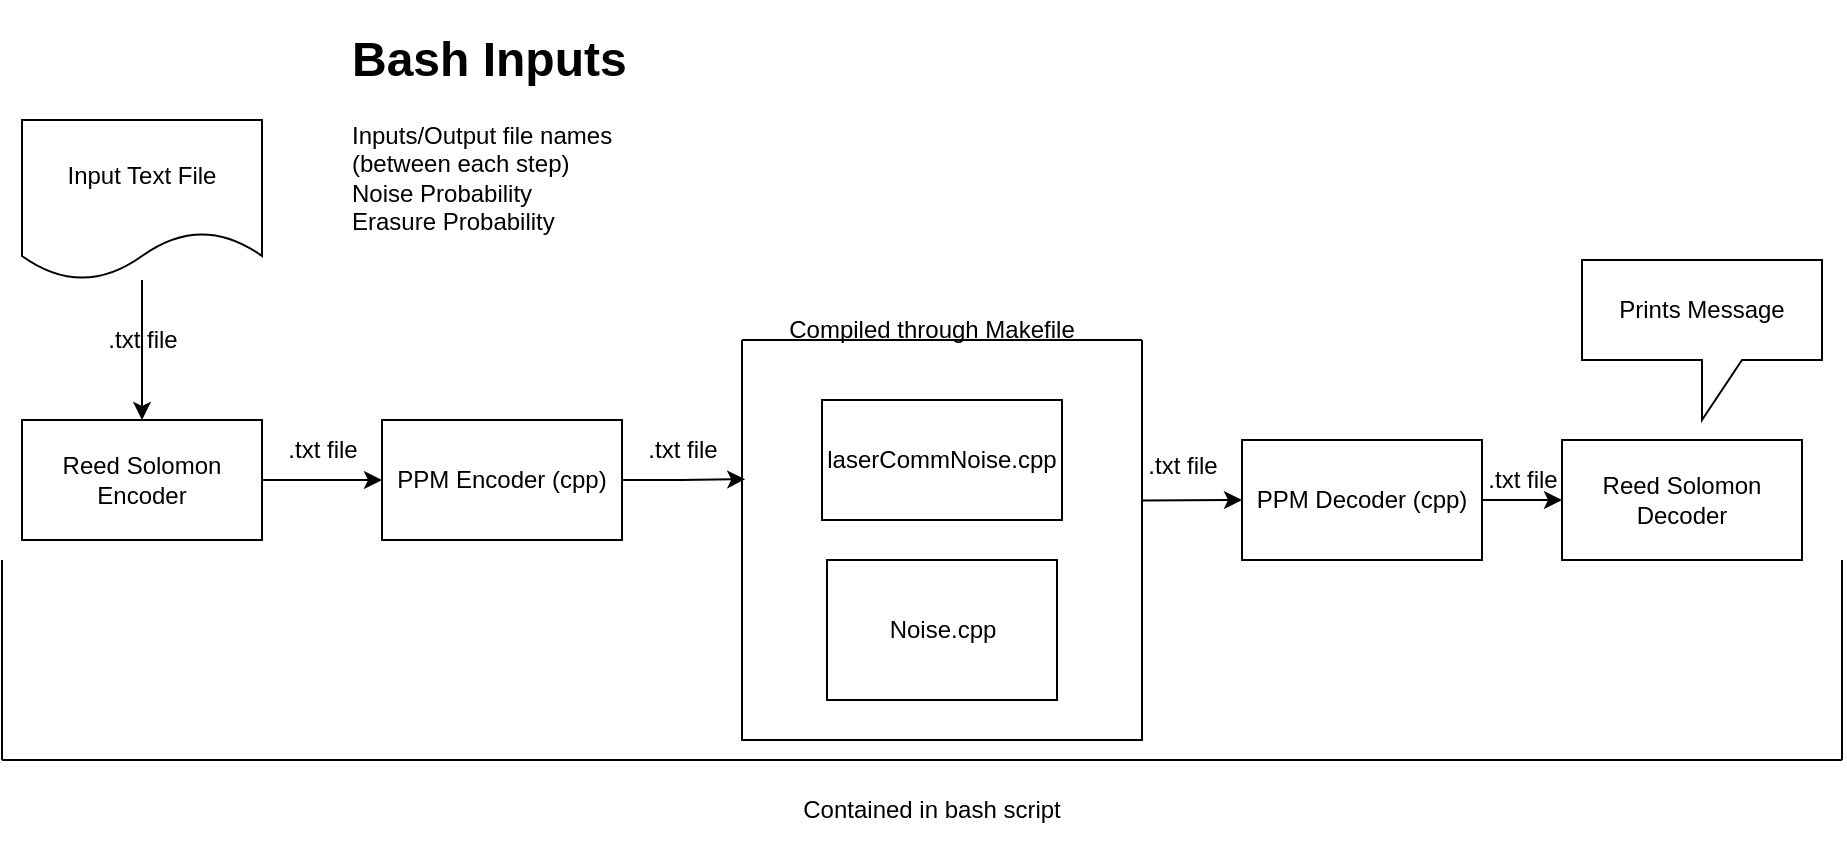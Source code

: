 <mxfile version="24.0.2" type="device">
  <diagram name="Page-1" id="PzGOungtD1wFVOycZ3Oy">
    <mxGraphModel dx="829" dy="495" grid="1" gridSize="10" guides="1" tooltips="1" connect="1" arrows="1" fold="1" page="1" pageScale="1" pageWidth="850" pageHeight="1100" math="0" shadow="0">
      <root>
        <mxCell id="0" />
        <mxCell id="1" parent="0" />
        <mxCell id="aBfxYglm6UZEGd56dKVS-12" style="edgeStyle=orthogonalEdgeStyle;rounded=0;orthogonalLoop=1;jettySize=auto;html=1;entryX=0.5;entryY=0;entryDx=0;entryDy=0;" edge="1" parent="1" source="aBfxYglm6UZEGd56dKVS-1" target="aBfxYglm6UZEGd56dKVS-2">
          <mxGeometry relative="1" as="geometry" />
        </mxCell>
        <mxCell id="aBfxYglm6UZEGd56dKVS-1" value="Input Text File" style="shape=document;whiteSpace=wrap;html=1;boundedLbl=1;" vertex="1" parent="1">
          <mxGeometry x="10" y="220" width="120" height="80" as="geometry" />
        </mxCell>
        <mxCell id="aBfxYglm6UZEGd56dKVS-11" style="edgeStyle=orthogonalEdgeStyle;rounded=0;orthogonalLoop=1;jettySize=auto;html=1;exitX=1;exitY=0.5;exitDx=0;exitDy=0;entryX=0;entryY=0.5;entryDx=0;entryDy=0;" edge="1" parent="1" source="aBfxYglm6UZEGd56dKVS-2" target="aBfxYglm6UZEGd56dKVS-3">
          <mxGeometry relative="1" as="geometry" />
        </mxCell>
        <mxCell id="aBfxYglm6UZEGd56dKVS-2" value="Reed Solomon Encoder" style="rounded=0;whiteSpace=wrap;html=1;" vertex="1" parent="1">
          <mxGeometry x="10" y="370" width="120" height="60" as="geometry" />
        </mxCell>
        <mxCell id="aBfxYglm6UZEGd56dKVS-13" style="edgeStyle=orthogonalEdgeStyle;rounded=0;orthogonalLoop=1;jettySize=auto;html=1;entryX=0.008;entryY=0.348;entryDx=0;entryDy=0;entryPerimeter=0;" edge="1" parent="1" source="aBfxYglm6UZEGd56dKVS-3" target="aBfxYglm6UZEGd56dKVS-4">
          <mxGeometry relative="1" as="geometry">
            <mxPoint x="370" y="390" as="targetPoint" />
          </mxGeometry>
        </mxCell>
        <mxCell id="aBfxYglm6UZEGd56dKVS-3" value="PPM Encoder (cpp)" style="rounded=0;whiteSpace=wrap;html=1;" vertex="1" parent="1">
          <mxGeometry x="190" y="370" width="120" height="60" as="geometry" />
        </mxCell>
        <mxCell id="aBfxYglm6UZEGd56dKVS-4" value="" style="swimlane;startSize=0;" vertex="1" parent="1">
          <mxGeometry x="370" y="330" width="200" height="200" as="geometry" />
        </mxCell>
        <mxCell id="aBfxYglm6UZEGd56dKVS-5" value="laserCommNoise.cpp" style="rounded=0;whiteSpace=wrap;html=1;" vertex="1" parent="aBfxYglm6UZEGd56dKVS-4">
          <mxGeometry x="40" y="30" width="120" height="60" as="geometry" />
        </mxCell>
        <mxCell id="aBfxYglm6UZEGd56dKVS-6" value="Noise.cpp" style="rounded=0;whiteSpace=wrap;html=1;" vertex="1" parent="aBfxYglm6UZEGd56dKVS-4">
          <mxGeometry x="42.5" y="110" width="115" height="70" as="geometry" />
        </mxCell>
        <mxCell id="aBfxYglm6UZEGd56dKVS-16" value="" style="edgeStyle=orthogonalEdgeStyle;rounded=0;orthogonalLoop=1;jettySize=auto;html=1;" edge="1" parent="1" source="aBfxYglm6UZEGd56dKVS-7" target="aBfxYglm6UZEGd56dKVS-8">
          <mxGeometry relative="1" as="geometry" />
        </mxCell>
        <mxCell id="aBfxYglm6UZEGd56dKVS-7" value="PPM Decoder (cpp)" style="rounded=0;whiteSpace=wrap;html=1;" vertex="1" parent="1">
          <mxGeometry x="620" y="380" width="120" height="60" as="geometry" />
        </mxCell>
        <mxCell id="aBfxYglm6UZEGd56dKVS-8" value="Reed Solomon Decoder" style="rounded=0;whiteSpace=wrap;html=1;" vertex="1" parent="1">
          <mxGeometry x="780" y="380" width="120" height="60" as="geometry" />
        </mxCell>
        <mxCell id="aBfxYglm6UZEGd56dKVS-9" value="Prints Message" style="shape=callout;whiteSpace=wrap;html=1;perimeter=calloutPerimeter;" vertex="1" parent="1">
          <mxGeometry x="790" y="290" width="120" height="80" as="geometry" />
        </mxCell>
        <mxCell id="aBfxYglm6UZEGd56dKVS-14" value="" style="endArrow=classic;html=1;rounded=0;entryX=0;entryY=0.5;entryDx=0;entryDy=0;exitX=1.002;exitY=0.401;exitDx=0;exitDy=0;exitPerimeter=0;" edge="1" parent="1" source="aBfxYglm6UZEGd56dKVS-4" target="aBfxYglm6UZEGd56dKVS-7">
          <mxGeometry width="50" height="50" relative="1" as="geometry">
            <mxPoint x="430" y="340" as="sourcePoint" />
            <mxPoint x="480" y="290" as="targetPoint" />
          </mxGeometry>
        </mxCell>
        <mxCell id="aBfxYglm6UZEGd56dKVS-17" value=".txt file" style="text;html=1;align=center;verticalAlign=middle;resizable=0;points=[];autosize=1;strokeColor=none;fillColor=none;" vertex="1" parent="1">
          <mxGeometry x="560" y="378" width="60" height="30" as="geometry" />
        </mxCell>
        <mxCell id="aBfxYglm6UZEGd56dKVS-18" value=".txt file" style="text;html=1;align=center;verticalAlign=middle;resizable=0;points=[];autosize=1;strokeColor=none;fillColor=none;" vertex="1" parent="1">
          <mxGeometry x="310" y="370" width="60" height="30" as="geometry" />
        </mxCell>
        <mxCell id="aBfxYglm6UZEGd56dKVS-19" value=".txt file" style="text;html=1;align=center;verticalAlign=middle;resizable=0;points=[];autosize=1;strokeColor=none;fillColor=none;" vertex="1" parent="1">
          <mxGeometry x="130" y="370" width="60" height="30" as="geometry" />
        </mxCell>
        <mxCell id="aBfxYglm6UZEGd56dKVS-20" value=".txt file" style="text;html=1;align=center;verticalAlign=middle;resizable=0;points=[];autosize=1;strokeColor=none;fillColor=none;" vertex="1" parent="1">
          <mxGeometry x="40" y="315" width="60" height="30" as="geometry" />
        </mxCell>
        <mxCell id="aBfxYglm6UZEGd56dKVS-21" value=".txt file" style="text;html=1;align=center;verticalAlign=middle;resizable=0;points=[];autosize=1;strokeColor=none;fillColor=none;" vertex="1" parent="1">
          <mxGeometry x="730" y="385" width="60" height="30" as="geometry" />
        </mxCell>
        <mxCell id="aBfxYglm6UZEGd56dKVS-22" value="Compiled through Makefile" style="text;html=1;align=center;verticalAlign=middle;whiteSpace=wrap;rounded=0;" vertex="1" parent="1">
          <mxGeometry x="390" y="310" width="150" height="30" as="geometry" />
        </mxCell>
        <mxCell id="aBfxYglm6UZEGd56dKVS-23" value="" style="endArrow=none;html=1;rounded=0;" edge="1" parent="1">
          <mxGeometry width="50" height="50" relative="1" as="geometry">
            <mxPoint y="540" as="sourcePoint" />
            <mxPoint x="920" y="540" as="targetPoint" />
          </mxGeometry>
        </mxCell>
        <mxCell id="aBfxYglm6UZEGd56dKVS-24" value="" style="endArrow=none;html=1;rounded=0;" edge="1" parent="1">
          <mxGeometry width="50" height="50" relative="1" as="geometry">
            <mxPoint y="540" as="sourcePoint" />
            <mxPoint y="440" as="targetPoint" />
          </mxGeometry>
        </mxCell>
        <mxCell id="aBfxYglm6UZEGd56dKVS-25" value="" style="endArrow=none;html=1;rounded=0;" edge="1" parent="1">
          <mxGeometry width="50" height="50" relative="1" as="geometry">
            <mxPoint x="920" y="540" as="sourcePoint" />
            <mxPoint x="920" y="440" as="targetPoint" />
          </mxGeometry>
        </mxCell>
        <mxCell id="aBfxYglm6UZEGd56dKVS-26" value="Contained in bash script" style="text;html=1;align=center;verticalAlign=middle;whiteSpace=wrap;rounded=0;" vertex="1" parent="1">
          <mxGeometry x="370" y="550" width="190" height="30" as="geometry" />
        </mxCell>
        <mxCell id="aBfxYglm6UZEGd56dKVS-27" value="&lt;h1&gt;Bash Inputs&lt;/h1&gt;&lt;div&gt;Inputs/Output file names (between each step)&lt;/div&gt;&lt;div&gt;Noise Probability&lt;/div&gt;&lt;div&gt;Erasure Probability&lt;/div&gt;" style="text;html=1;spacing=5;spacingTop=-20;whiteSpace=wrap;overflow=hidden;rounded=0;" vertex="1" parent="1">
          <mxGeometry x="170" y="170" width="190" height="120" as="geometry" />
        </mxCell>
      </root>
    </mxGraphModel>
  </diagram>
</mxfile>
